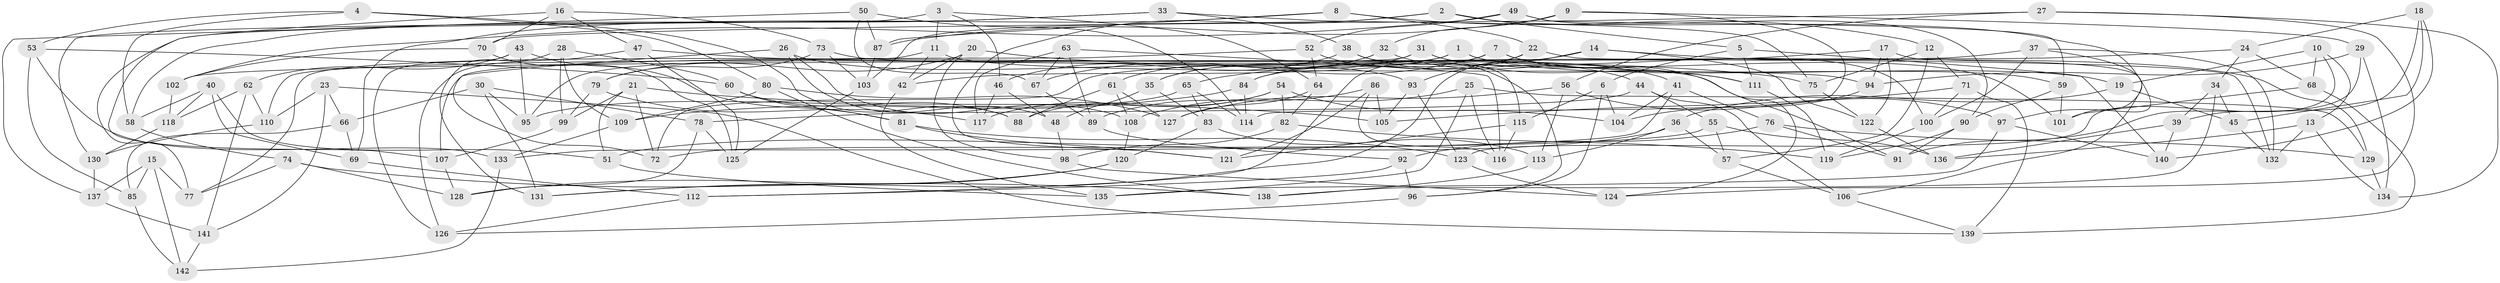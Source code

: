 // coarse degree distribution, {8: 0.08928571428571429, 3: 0.07142857142857142, 4: 0.4642857142857143, 6: 0.10714285714285714, 13: 0.017857142857142856, 5: 0.19642857142857142, 16: 0.017857142857142856, 10: 0.017857142857142856, 14: 0.017857142857142856}
// Generated by graph-tools (version 1.1) at 2025/02/03/04/25 22:02:21]
// undirected, 142 vertices, 284 edges
graph export_dot {
graph [start="1"]
  node [color=gray90,style=filled];
  1;
  2;
  3;
  4;
  5;
  6;
  7;
  8;
  9;
  10;
  11;
  12;
  13;
  14;
  15;
  16;
  17;
  18;
  19;
  20;
  21;
  22;
  23;
  24;
  25;
  26;
  27;
  28;
  29;
  30;
  31;
  32;
  33;
  34;
  35;
  36;
  37;
  38;
  39;
  40;
  41;
  42;
  43;
  44;
  45;
  46;
  47;
  48;
  49;
  50;
  51;
  52;
  53;
  54;
  55;
  56;
  57;
  58;
  59;
  60;
  61;
  62;
  63;
  64;
  65;
  66;
  67;
  68;
  69;
  70;
  71;
  72;
  73;
  74;
  75;
  76;
  77;
  78;
  79;
  80;
  81;
  82;
  83;
  84;
  85;
  86;
  87;
  88;
  89;
  90;
  91;
  92;
  93;
  94;
  95;
  96;
  97;
  98;
  99;
  100;
  101;
  102;
  103;
  104;
  105;
  106;
  107;
  108;
  109;
  110;
  111;
  112;
  113;
  114;
  115;
  116;
  117;
  118;
  119;
  120;
  121;
  122;
  123;
  124;
  125;
  126;
  127;
  128;
  129;
  130;
  131;
  132;
  133;
  134;
  135;
  136;
  137;
  138;
  139;
  140;
  141;
  142;
  1 -- 19;
  1 -- 100;
  1 -- 95;
  1 -- 42;
  2 -- 103;
  2 -- 121;
  2 -- 5;
  2 -- 97;
  3 -- 130;
  3 -- 11;
  3 -- 46;
  3 -- 64;
  4 -- 58;
  4 -- 80;
  4 -- 88;
  4 -- 53;
  5 -- 111;
  5 -- 6;
  5 -- 140;
  6 -- 104;
  6 -- 115;
  6 -- 96;
  7 -- 67;
  7 -- 112;
  7 -- 59;
  7 -- 124;
  8 -- 69;
  8 -- 87;
  8 -- 12;
  8 -- 22;
  9 -- 32;
  9 -- 114;
  9 -- 87;
  9 -- 29;
  10 -- 13;
  10 -- 123;
  10 -- 19;
  10 -- 68;
  11 -- 94;
  11 -- 42;
  11 -- 110;
  12 -- 57;
  12 -- 75;
  12 -- 71;
  13 -- 132;
  13 -- 134;
  13 -- 136;
  14 -- 122;
  14 -- 129;
  14 -- 65;
  14 -- 131;
  15 -- 137;
  15 -- 142;
  15 -- 85;
  15 -- 77;
  16 -- 70;
  16 -- 107;
  16 -- 73;
  16 -- 47;
  17 -- 94;
  17 -- 106;
  17 -- 84;
  17 -- 122;
  18 -- 140;
  18 -- 45;
  18 -- 24;
  18 -- 39;
  19 -- 36;
  19 -- 45;
  20 -- 42;
  20 -- 98;
  20 -- 79;
  20 -- 111;
  21 -- 105;
  21 -- 51;
  21 -- 72;
  21 -- 99;
  22 -- 93;
  22 -- 84;
  22 -- 132;
  23 -- 110;
  23 -- 141;
  23 -- 66;
  23 -- 139;
  24 -- 34;
  24 -- 68;
  24 -- 72;
  25 -- 108;
  25 -- 135;
  25 -- 116;
  25 -- 129;
  26 -- 93;
  26 -- 48;
  26 -- 72;
  26 -- 108;
  27 -- 134;
  27 -- 124;
  27 -- 56;
  27 -- 70;
  28 -- 99;
  28 -- 60;
  28 -- 109;
  28 -- 131;
  29 -- 91;
  29 -- 94;
  29 -- 134;
  30 -- 95;
  30 -- 66;
  30 -- 78;
  30 -- 131;
  31 -- 77;
  31 -- 35;
  31 -- 111;
  31 -- 101;
  32 -- 41;
  32 -- 35;
  32 -- 61;
  33 -- 75;
  33 -- 77;
  33 -- 38;
  33 -- 58;
  34 -- 39;
  34 -- 138;
  34 -- 45;
  35 -- 83;
  35 -- 48;
  36 -- 113;
  36 -- 51;
  36 -- 57;
  37 -- 101;
  37 -- 100;
  37 -- 102;
  37 -- 132;
  38 -- 115;
  38 -- 46;
  38 -- 44;
  39 -- 136;
  39 -- 140;
  40 -- 51;
  40 -- 58;
  40 -- 118;
  40 -- 69;
  41 -- 76;
  41 -- 133;
  41 -- 104;
  42 -- 135;
  43 -- 62;
  43 -- 81;
  43 -- 95;
  43 -- 126;
  44 -- 78;
  44 -- 106;
  44 -- 55;
  45 -- 132;
  46 -- 48;
  46 -- 117;
  47 -- 126;
  47 -- 75;
  47 -- 125;
  48 -- 98;
  49 -- 52;
  49 -- 90;
  49 -- 59;
  49 -- 102;
  50 -- 137;
  50 -- 114;
  50 -- 87;
  50 -- 67;
  51 -- 135;
  52 -- 96;
  52 -- 64;
  52 -- 107;
  53 -- 85;
  53 -- 133;
  53 -- 60;
  54 -- 104;
  54 -- 88;
  54 -- 82;
  54 -- 117;
  55 -- 57;
  55 -- 72;
  55 -- 136;
  56 -- 113;
  56 -- 97;
  56 -- 127;
  57 -- 106;
  58 -- 74;
  59 -- 101;
  59 -- 90;
  60 -- 88;
  60 -- 81;
  61 -- 108;
  61 -- 88;
  61 -- 127;
  62 -- 118;
  62 -- 110;
  62 -- 141;
  63 -- 67;
  63 -- 89;
  63 -- 117;
  63 -- 116;
  64 -- 127;
  64 -- 82;
  65 -- 83;
  65 -- 95;
  65 -- 114;
  66 -- 85;
  66 -- 69;
  67 -- 89;
  68 -- 101;
  68 -- 139;
  69 -- 112;
  70 -- 102;
  70 -- 125;
  71 -- 100;
  71 -- 105;
  71 -- 139;
  73 -- 103;
  73 -- 91;
  73 -- 79;
  74 -- 138;
  74 -- 128;
  74 -- 77;
  75 -- 122;
  76 -- 92;
  76 -- 91;
  76 -- 129;
  78 -- 128;
  78 -- 125;
  79 -- 117;
  79 -- 99;
  80 -- 109;
  80 -- 127;
  80 -- 138;
  81 -- 121;
  81 -- 123;
  82 -- 98;
  82 -- 119;
  83 -- 113;
  83 -- 120;
  84 -- 109;
  84 -- 114;
  85 -- 142;
  86 -- 105;
  86 -- 121;
  86 -- 89;
  86 -- 116;
  87 -- 103;
  89 -- 92;
  90 -- 91;
  90 -- 119;
  92 -- 96;
  92 -- 112;
  93 -- 105;
  93 -- 123;
  94 -- 104;
  96 -- 126;
  97 -- 135;
  97 -- 140;
  98 -- 124;
  99 -- 107;
  100 -- 119;
  102 -- 118;
  103 -- 125;
  106 -- 139;
  107 -- 128;
  108 -- 120;
  109 -- 133;
  110 -- 130;
  111 -- 119;
  112 -- 126;
  113 -- 138;
  115 -- 116;
  115 -- 121;
  118 -- 130;
  120 -- 128;
  120 -- 131;
  122 -- 136;
  123 -- 124;
  129 -- 134;
  130 -- 137;
  133 -- 142;
  137 -- 141;
  141 -- 142;
}
